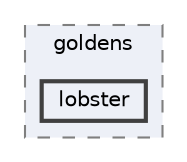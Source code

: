 digraph "flatbuffers/goldens/lobster"
{
 // LATEX_PDF_SIZE
  bgcolor="transparent";
  edge [fontname=Helvetica,fontsize=10,labelfontname=Helvetica,labelfontsize=10];
  node [fontname=Helvetica,fontsize=10,shape=box,height=0.2,width=0.4];
  compound=true
  subgraph clusterdir_5f6317b9f664bc8c93949d780da8f012 {
    graph [ bgcolor="#edf0f7", pencolor="grey50", label="goldens", fontname=Helvetica,fontsize=10 style="filled,dashed", URL="dir_5f6317b9f664bc8c93949d780da8f012.html",tooltip=""]
  dir_a8da388bca15a40eb269bdd3ca697fdd [label="lobster", fillcolor="#edf0f7", color="grey25", style="filled,bold", URL="dir_a8da388bca15a40eb269bdd3ca697fdd.html",tooltip=""];
  }
}

